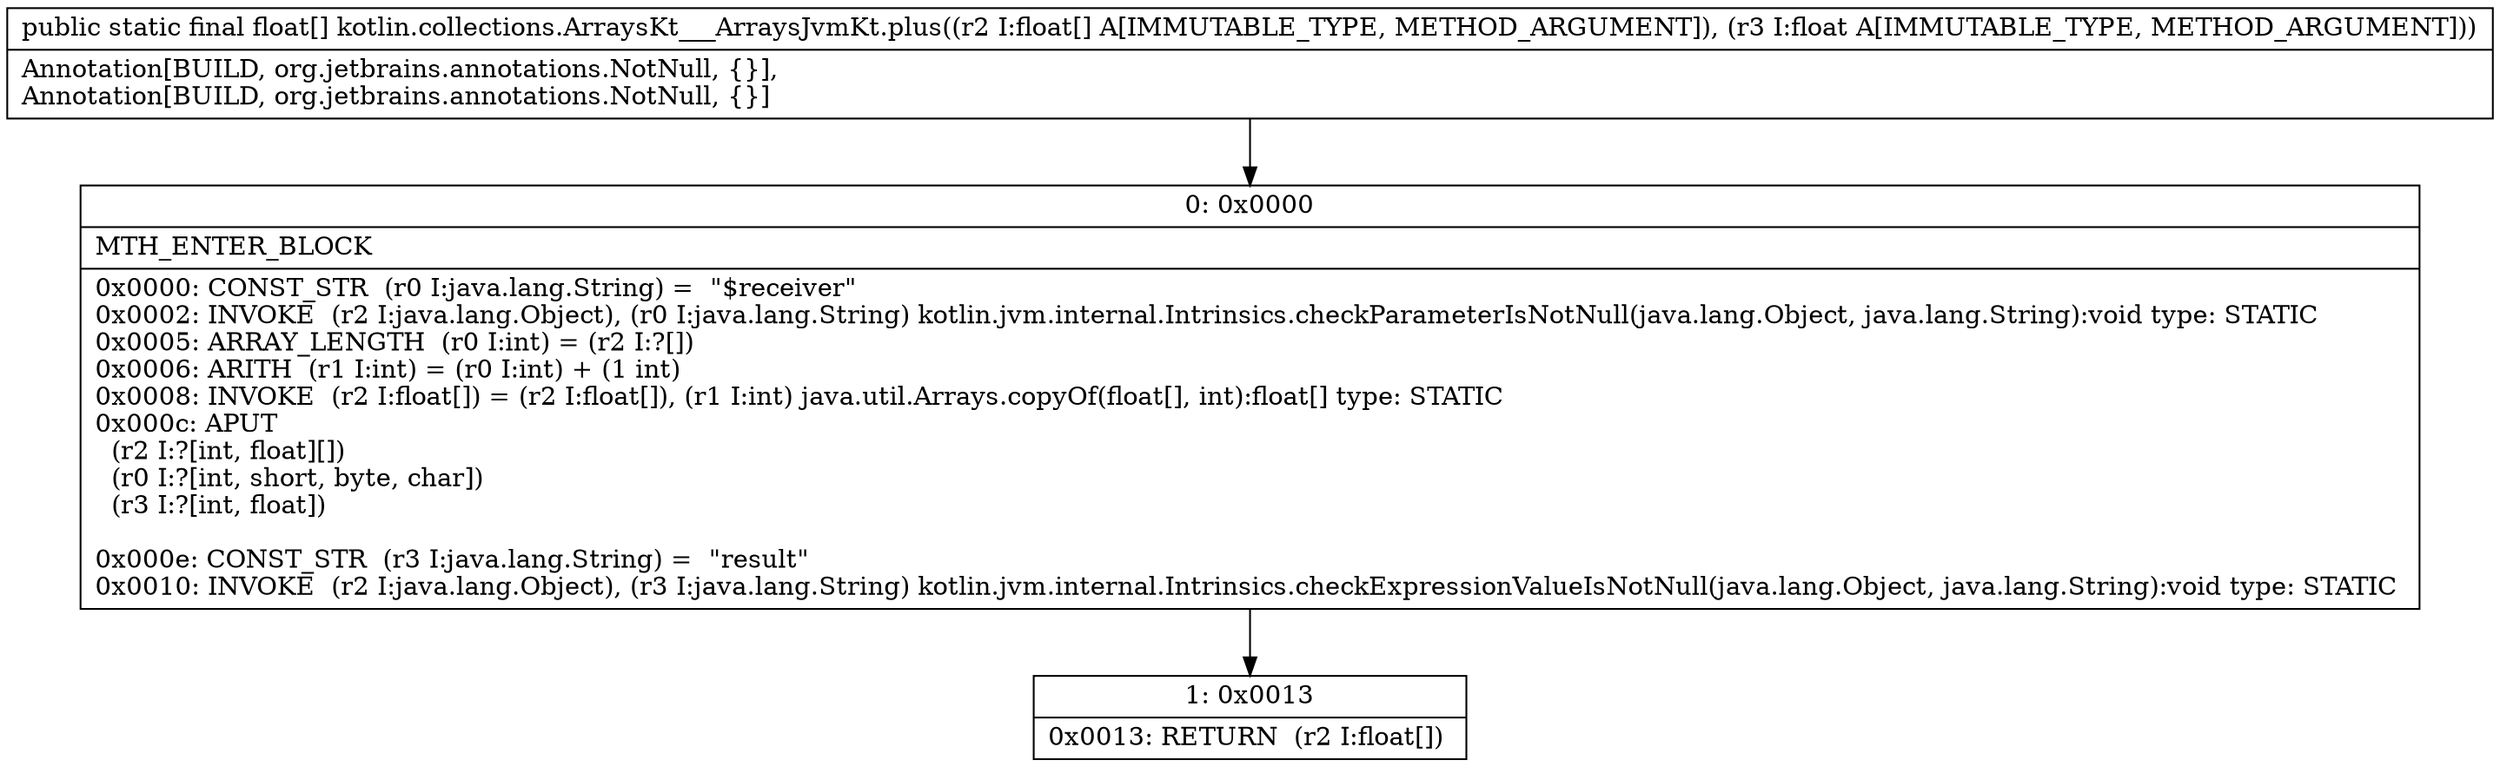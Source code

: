 digraph "CFG forkotlin.collections.ArraysKt___ArraysJvmKt.plus([FF)[F" {
Node_0 [shape=record,label="{0\:\ 0x0000|MTH_ENTER_BLOCK\l|0x0000: CONST_STR  (r0 I:java.lang.String) =  \"$receiver\" \l0x0002: INVOKE  (r2 I:java.lang.Object), (r0 I:java.lang.String) kotlin.jvm.internal.Intrinsics.checkParameterIsNotNull(java.lang.Object, java.lang.String):void type: STATIC \l0x0005: ARRAY_LENGTH  (r0 I:int) = (r2 I:?[]) \l0x0006: ARITH  (r1 I:int) = (r0 I:int) + (1 int) \l0x0008: INVOKE  (r2 I:float[]) = (r2 I:float[]), (r1 I:int) java.util.Arrays.copyOf(float[], int):float[] type: STATIC \l0x000c: APUT  \l  (r2 I:?[int, float][])\l  (r0 I:?[int, short, byte, char])\l  (r3 I:?[int, float])\l \l0x000e: CONST_STR  (r3 I:java.lang.String) =  \"result\" \l0x0010: INVOKE  (r2 I:java.lang.Object), (r3 I:java.lang.String) kotlin.jvm.internal.Intrinsics.checkExpressionValueIsNotNull(java.lang.Object, java.lang.String):void type: STATIC \l}"];
Node_1 [shape=record,label="{1\:\ 0x0013|0x0013: RETURN  (r2 I:float[]) \l}"];
MethodNode[shape=record,label="{public static final float[] kotlin.collections.ArraysKt___ArraysJvmKt.plus((r2 I:float[] A[IMMUTABLE_TYPE, METHOD_ARGUMENT]), (r3 I:float A[IMMUTABLE_TYPE, METHOD_ARGUMENT]))  | Annotation[BUILD, org.jetbrains.annotations.NotNull, \{\}], \lAnnotation[BUILD, org.jetbrains.annotations.NotNull, \{\}]\l}"];
MethodNode -> Node_0;
Node_0 -> Node_1;
}

